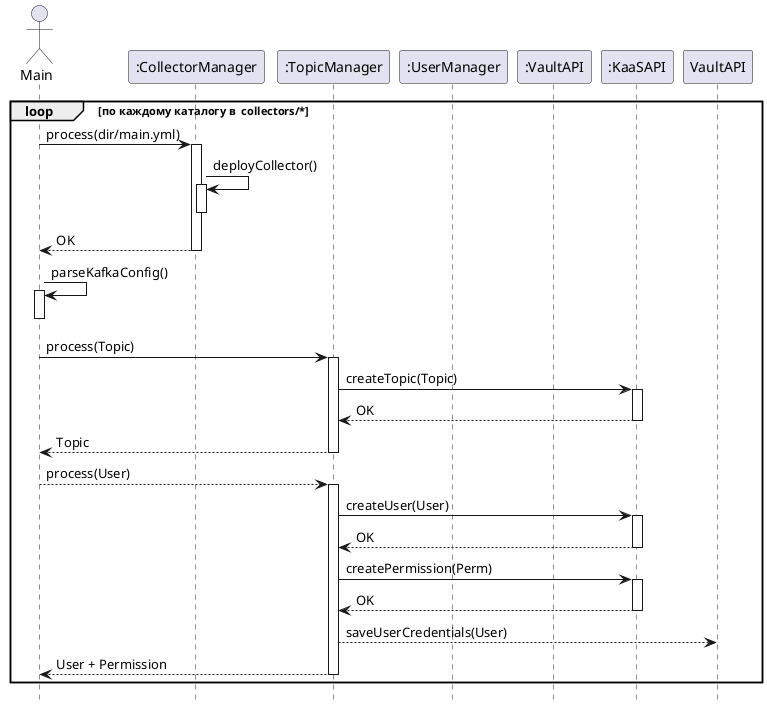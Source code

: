 @startuml
actor  "Main"                    as Main
participant ":CollectorManager"   as CM
participant ":TopicManager"       as TM
participant ":UserManager"        as UM
participant ":VaultAPI"           as Vault
participant ":KaaSAPI"            as KaaS

loop по каждому каталогу в  collectors/*
  
  Main -> CM++: process(dir/main.yml)
  CM -> CM++: deployCollector()
  deactivate CM
  Main <-- CM: OK
  deactivate CM
  
  Main -> Main++: parseKafkaConfig()
  deactivate Main

  Main  -> TM++: process(Topic)
  TM -> KaaS++: createTopic(Topic)
  TM <-- KaaS : OK
  deactivate KaaS
  Main <-- TM: Topic
  deactivate TM

  Main  --> TM++: process(User)
  
  TM -> KaaS++: createUser(User)
  TM <-- KaaS : OK
  deactivate KaaS
  TM -> KaaS++: createPermission(Perm)
  TM <-- KaaS : OK
  deactivate KaaS

  TM --> VaultAPI: saveUserCredentials(User)

  Main <-- TM: User + Permission
  deactivate TM

end loop

' Main --> Main : report summary

hide footbox
@enduml
